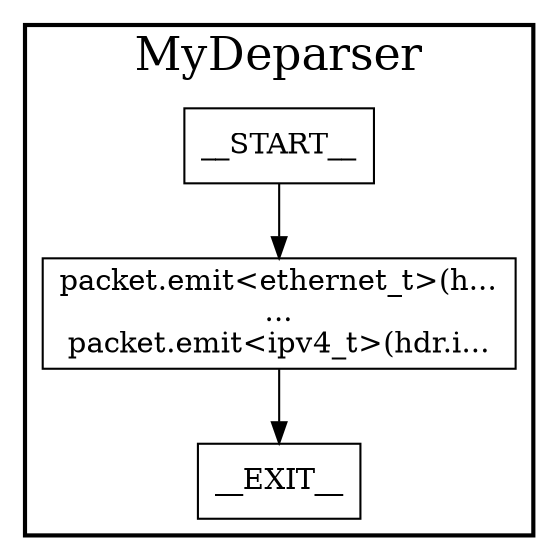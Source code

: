 digraph MyDeparser {
subgraph cluster {
graph [
fontsize="22pt", label=MyDeparser, style=bold];
0[label=__START__, margin="", shape=rectangle, style=solid];
1[label=__EXIT__, margin="", shape=rectangle, style=solid];
2[label="packet.emit<ethernet_t>(h...\n...\npacket.emit<ipv4_t>(hdr.i...", margin="", shape=rectangle, style=solid];
0 -> 2[label=""];
2 -> 1[label=""];
}
}

